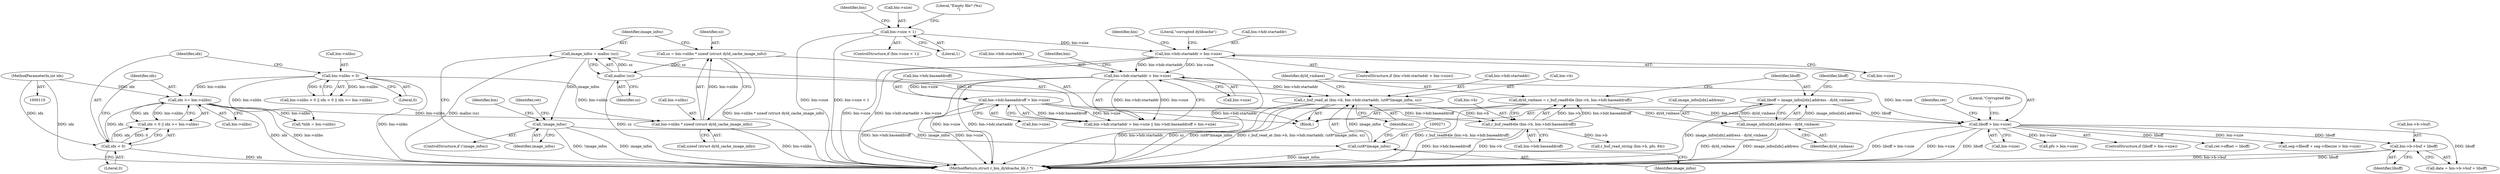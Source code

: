 digraph "0_radare2_4e98402f09a0ef0bb8559a33a4c1988c54938eaf@pointer" {
"1000348" [label="(Call,bin->b->buf + liboff)"];
"1000295" [label="(Call,liboff > bin->size)"];
"1000285" [label="(Call,liboff = image_infos[idx].address - dyld_vmbase)"];
"1000287" [label="(Call,image_infos[idx].address - dyld_vmbase)"];
"1000274" [label="(Call,dyld_vmbase = r_buf_read64le (bin->b, bin->hdr.baseaddroff))"];
"1000276" [label="(Call,r_buf_read64le (bin->b, bin->hdr.baseaddroff))"];
"1000261" [label="(Call,r_buf_read_at (bin->b, bin->hdr.startaddr, (ut8*)image_infos, sz))"];
"1000215" [label="(Call,bin->hdr.startaddr > bin->size)"];
"1000197" [label="(Call,bin->hdr.startaddr > bin->size)"];
"1000147" [label="(Call,bin->size < 1)"];
"1000270" [label="(Call,(ut8*)image_infos)"];
"1000254" [label="(Call,!image_infos)"];
"1000249" [label="(Call,image_infos = malloc (sz))"];
"1000251" [label="(Call,malloc (sz))"];
"1000241" [label="(Call,sz = bin->nlibs * sizeof (struct dyld_cache_image_info))"];
"1000243" [label="(Call,bin->nlibs * sizeof (struct dyld_cache_image_info))"];
"1000176" [label="(Call,idx >= bin->nlibs)"];
"1000173" [label="(Call,idx < 0)"];
"1000112" [label="(MethodParameterIn,int idx)"];
"1000167" [label="(Call,bin->nlibs < 0)"];
"1000224" [label="(Call,bin->hdr.baseaddroff > bin->size)"];
"1000214" [label="(Call,bin->hdr.startaddr > bin->size || bin->hdr.baseaddroff > bin->size)"];
"1000218" [label="(Identifier,bin)"];
"1000253" [label="(ControlStructure,if (!image_infos))"];
"1000255" [label="(Identifier,image_infos)"];
"1000274" [label="(Call,dyld_vmbase = r_buf_read64le (bin->b, bin->hdr.baseaddroff))"];
"1000297" [label="(Call,bin->size)"];
"1000175" [label="(Literal,0)"];
"1000251" [label="(Call,malloc (sz))"];
"1000254" [label="(Call,!image_infos)"];
"1000243" [label="(Call,bin->nlibs * sizeof (struct dyld_cache_image_info))"];
"1000114" [label="(Block,)"];
"1000293" [label="(Identifier,dyld_vmbase)"];
"1000265" [label="(Call,bin->hdr.startaddr)"];
"1000295" [label="(Call,liboff > bin->size)"];
"1000216" [label="(Call,bin->hdr.startaddr)"];
"1000286" [label="(Identifier,liboff)"];
"1000325" [label="(Call,pfo > bin->size)"];
"1000294" [label="(ControlStructure,if (liboff > bin->size))"];
"1000208" [label="(Literal,\"corrupted dyldcache\")"];
"1000169" [label="(Identifier,bin)"];
"1000349" [label="(Call,bin->b->buf)"];
"1000307" [label="(Call,ret->offset = liboff)"];
"1000244" [label="(Call,bin->nlibs)"];
"1000172" [label="(Call,idx < 0 || idx >= bin->nlibs)"];
"1000203" [label="(Call,bin->size)"];
"1000258" [label="(Identifier,ret)"];
"1000224" [label="(Call,bin->hdr.baseaddroff > bin->size)"];
"1000288" [label="(Call,image_infos[idx].address)"];
"1000262" [label="(Call,bin->b)"];
"1000263" [label="(Identifier,bin)"];
"1000273" [label="(Identifier,sz)"];
"1000167" [label="(Call,bin->nlibs < 0)"];
"1000230" [label="(Call,bin->size)"];
"1000171" [label="(Literal,0)"];
"1000249" [label="(Call,image_infos = malloc (sz))"];
"1000276" [label="(Call,r_buf_read64le (bin->b, bin->hdr.baseaddroff))"];
"1000296" [label="(Identifier,liboff)"];
"1000173" [label="(Call,idx < 0)"];
"1000247" [label="(Call,sizeof (struct dyld_cache_image_info))"];
"1000270" [label="(Call,(ut8*)image_infos)"];
"1000346" [label="(Call,data = bin->b->buf + liboff)"];
"1000241" [label="(Call,sz = bin->nlibs * sizeof (struct dyld_cache_image_info))"];
"1000503" [label="(Call,seg->fileoff + seg->filesize > bin->size)"];
"1000280" [label="(Call,bin->hdr.baseaddroff)"];
"1000147" [label="(Call,bin->size < 1)"];
"1000176" [label="(Call,idx >= bin->nlibs)"];
"1000174" [label="(Identifier,idx)"];
"1000215" [label="(Call,bin->hdr.startaddr > bin->size)"];
"1000287" [label="(Call,image_infos[idx].address - dyld_vmbase)"];
"1000252" [label="(Identifier,sz)"];
"1000242" [label="(Identifier,sz)"];
"1000354" [label="(Identifier,liboff)"];
"1000302" [label="(Literal,\"Corrupted file\n\")"];
"1000198" [label="(Call,bin->hdr.startaddr)"];
"1000340" [label="(Call,r_buf_read_string (bin->b, pfo, 64))"];
"1000166" [label="(Call,bin->nlibs < 0 || idx < 0 || idx >= bin->nlibs)"];
"1000168" [label="(Call,bin->nlibs)"];
"1000750" [label="(MethodReturn,struct r_bin_dyldcache_lib_t *)"];
"1000227" [label="(Identifier,bin)"];
"1000196" [label="(ControlStructure,if (bin->hdr.startaddr > bin->size))"];
"1000272" [label="(Identifier,image_infos)"];
"1000184" [label="(Call,*nlib = bin->nlibs)"];
"1000275" [label="(Identifier,dyld_vmbase)"];
"1000178" [label="(Call,bin->nlibs)"];
"1000177" [label="(Identifier,idx)"];
"1000225" [label="(Call,bin->hdr.baseaddroff)"];
"1000285" [label="(Call,liboff = image_infos[idx].address - dyld_vmbase)"];
"1000348" [label="(Call,bin->b->buf + liboff)"];
"1000261" [label="(Call,r_buf_read_at (bin->b, bin->hdr.startaddr, (ut8*)image_infos, sz))"];
"1000112" [label="(MethodParameterIn,int idx)"];
"1000250" [label="(Identifier,image_infos)"];
"1000197" [label="(Call,bin->hdr.startaddr > bin->size)"];
"1000146" [label="(ControlStructure,if (bin->size < 1))"];
"1000148" [label="(Call,bin->size)"];
"1000154" [label="(Literal,\"Empty file? (%s)\n\")"];
"1000221" [label="(Call,bin->size)"];
"1000277" [label="(Call,bin->b)"];
"1000151" [label="(Literal,1)"];
"1000309" [label="(Identifier,ret)"];
"1000348" -> "1000346"  [label="AST: "];
"1000348" -> "1000354"  [label="CFG: "];
"1000349" -> "1000348"  [label="AST: "];
"1000354" -> "1000348"  [label="AST: "];
"1000346" -> "1000348"  [label="CFG: "];
"1000348" -> "1000750"  [label="DDG: bin->b->buf"];
"1000348" -> "1000750"  [label="DDG: liboff"];
"1000295" -> "1000348"  [label="DDG: liboff"];
"1000295" -> "1000294"  [label="AST: "];
"1000295" -> "1000297"  [label="CFG: "];
"1000296" -> "1000295"  [label="AST: "];
"1000297" -> "1000295"  [label="AST: "];
"1000302" -> "1000295"  [label="CFG: "];
"1000309" -> "1000295"  [label="CFG: "];
"1000295" -> "1000750"  [label="DDG: bin->size"];
"1000295" -> "1000750"  [label="DDG: liboff"];
"1000295" -> "1000750"  [label="DDG: liboff > bin->size"];
"1000285" -> "1000295"  [label="DDG: liboff"];
"1000215" -> "1000295"  [label="DDG: bin->size"];
"1000224" -> "1000295"  [label="DDG: bin->size"];
"1000295" -> "1000307"  [label="DDG: liboff"];
"1000295" -> "1000325"  [label="DDG: bin->size"];
"1000295" -> "1000346"  [label="DDG: liboff"];
"1000295" -> "1000503"  [label="DDG: bin->size"];
"1000285" -> "1000114"  [label="AST: "];
"1000285" -> "1000287"  [label="CFG: "];
"1000286" -> "1000285"  [label="AST: "];
"1000287" -> "1000285"  [label="AST: "];
"1000296" -> "1000285"  [label="CFG: "];
"1000285" -> "1000750"  [label="DDG: image_infos[idx].address - dyld_vmbase"];
"1000287" -> "1000285"  [label="DDG: image_infos[idx].address"];
"1000287" -> "1000285"  [label="DDG: dyld_vmbase"];
"1000287" -> "1000293"  [label="CFG: "];
"1000288" -> "1000287"  [label="AST: "];
"1000293" -> "1000287"  [label="AST: "];
"1000287" -> "1000750"  [label="DDG: dyld_vmbase"];
"1000287" -> "1000750"  [label="DDG: image_infos[idx].address"];
"1000274" -> "1000287"  [label="DDG: dyld_vmbase"];
"1000274" -> "1000114"  [label="AST: "];
"1000274" -> "1000276"  [label="CFG: "];
"1000275" -> "1000274"  [label="AST: "];
"1000276" -> "1000274"  [label="AST: "];
"1000286" -> "1000274"  [label="CFG: "];
"1000274" -> "1000750"  [label="DDG: r_buf_read64le (bin->b, bin->hdr.baseaddroff)"];
"1000276" -> "1000274"  [label="DDG: bin->b"];
"1000276" -> "1000274"  [label="DDG: bin->hdr.baseaddroff"];
"1000276" -> "1000280"  [label="CFG: "];
"1000277" -> "1000276"  [label="AST: "];
"1000280" -> "1000276"  [label="AST: "];
"1000276" -> "1000750"  [label="DDG: bin->hdr.baseaddroff"];
"1000276" -> "1000750"  [label="DDG: bin->b"];
"1000261" -> "1000276"  [label="DDG: bin->b"];
"1000224" -> "1000276"  [label="DDG: bin->hdr.baseaddroff"];
"1000276" -> "1000340"  [label="DDG: bin->b"];
"1000261" -> "1000114"  [label="AST: "];
"1000261" -> "1000273"  [label="CFG: "];
"1000262" -> "1000261"  [label="AST: "];
"1000265" -> "1000261"  [label="AST: "];
"1000270" -> "1000261"  [label="AST: "];
"1000273" -> "1000261"  [label="AST: "];
"1000275" -> "1000261"  [label="CFG: "];
"1000261" -> "1000750"  [label="DDG: bin->hdr.startaddr"];
"1000261" -> "1000750"  [label="DDG: sz"];
"1000261" -> "1000750"  [label="DDG: (ut8*)image_infos"];
"1000261" -> "1000750"  [label="DDG: r_buf_read_at (bin->b, bin->hdr.startaddr, (ut8*)image_infos, sz)"];
"1000215" -> "1000261"  [label="DDG: bin->hdr.startaddr"];
"1000270" -> "1000261"  [label="DDG: image_infos"];
"1000251" -> "1000261"  [label="DDG: sz"];
"1000215" -> "1000214"  [label="AST: "];
"1000215" -> "1000221"  [label="CFG: "];
"1000216" -> "1000215"  [label="AST: "];
"1000221" -> "1000215"  [label="AST: "];
"1000227" -> "1000215"  [label="CFG: "];
"1000214" -> "1000215"  [label="CFG: "];
"1000215" -> "1000750"  [label="DDG: bin->size"];
"1000215" -> "1000750"  [label="DDG: bin->hdr.startaddr"];
"1000215" -> "1000214"  [label="DDG: bin->hdr.startaddr"];
"1000215" -> "1000214"  [label="DDG: bin->size"];
"1000197" -> "1000215"  [label="DDG: bin->hdr.startaddr"];
"1000197" -> "1000215"  [label="DDG: bin->size"];
"1000215" -> "1000224"  [label="DDG: bin->size"];
"1000197" -> "1000196"  [label="AST: "];
"1000197" -> "1000203"  [label="CFG: "];
"1000198" -> "1000197"  [label="AST: "];
"1000203" -> "1000197"  [label="AST: "];
"1000208" -> "1000197"  [label="CFG: "];
"1000218" -> "1000197"  [label="CFG: "];
"1000197" -> "1000750"  [label="DDG: bin->size"];
"1000197" -> "1000750"  [label="DDG: bin->hdr.startaddr > bin->size"];
"1000197" -> "1000750"  [label="DDG: bin->hdr.startaddr"];
"1000147" -> "1000197"  [label="DDG: bin->size"];
"1000147" -> "1000146"  [label="AST: "];
"1000147" -> "1000151"  [label="CFG: "];
"1000148" -> "1000147"  [label="AST: "];
"1000151" -> "1000147"  [label="AST: "];
"1000154" -> "1000147"  [label="CFG: "];
"1000169" -> "1000147"  [label="CFG: "];
"1000147" -> "1000750"  [label="DDG: bin->size"];
"1000147" -> "1000750"  [label="DDG: bin->size < 1"];
"1000270" -> "1000272"  [label="CFG: "];
"1000271" -> "1000270"  [label="AST: "];
"1000272" -> "1000270"  [label="AST: "];
"1000273" -> "1000270"  [label="CFG: "];
"1000270" -> "1000750"  [label="DDG: image_infos"];
"1000254" -> "1000270"  [label="DDG: image_infos"];
"1000254" -> "1000253"  [label="AST: "];
"1000254" -> "1000255"  [label="CFG: "];
"1000255" -> "1000254"  [label="AST: "];
"1000258" -> "1000254"  [label="CFG: "];
"1000263" -> "1000254"  [label="CFG: "];
"1000254" -> "1000750"  [label="DDG: image_infos"];
"1000254" -> "1000750"  [label="DDG: !image_infos"];
"1000249" -> "1000254"  [label="DDG: image_infos"];
"1000249" -> "1000114"  [label="AST: "];
"1000249" -> "1000251"  [label="CFG: "];
"1000250" -> "1000249"  [label="AST: "];
"1000251" -> "1000249"  [label="AST: "];
"1000255" -> "1000249"  [label="CFG: "];
"1000249" -> "1000750"  [label="DDG: malloc (sz)"];
"1000251" -> "1000249"  [label="DDG: sz"];
"1000251" -> "1000252"  [label="CFG: "];
"1000252" -> "1000251"  [label="AST: "];
"1000251" -> "1000750"  [label="DDG: sz"];
"1000241" -> "1000251"  [label="DDG: sz"];
"1000241" -> "1000114"  [label="AST: "];
"1000241" -> "1000243"  [label="CFG: "];
"1000242" -> "1000241"  [label="AST: "];
"1000243" -> "1000241"  [label="AST: "];
"1000250" -> "1000241"  [label="CFG: "];
"1000241" -> "1000750"  [label="DDG: bin->nlibs * sizeof (struct dyld_cache_image_info)"];
"1000243" -> "1000241"  [label="DDG: bin->nlibs"];
"1000243" -> "1000247"  [label="CFG: "];
"1000244" -> "1000243"  [label="AST: "];
"1000247" -> "1000243"  [label="AST: "];
"1000243" -> "1000750"  [label="DDG: bin->nlibs"];
"1000176" -> "1000243"  [label="DDG: bin->nlibs"];
"1000167" -> "1000243"  [label="DDG: bin->nlibs"];
"1000176" -> "1000172"  [label="AST: "];
"1000176" -> "1000178"  [label="CFG: "];
"1000177" -> "1000176"  [label="AST: "];
"1000178" -> "1000176"  [label="AST: "];
"1000172" -> "1000176"  [label="CFG: "];
"1000176" -> "1000750"  [label="DDG: bin->nlibs"];
"1000176" -> "1000750"  [label="DDG: idx"];
"1000176" -> "1000172"  [label="DDG: idx"];
"1000176" -> "1000172"  [label="DDG: bin->nlibs"];
"1000173" -> "1000176"  [label="DDG: idx"];
"1000112" -> "1000176"  [label="DDG: idx"];
"1000167" -> "1000176"  [label="DDG: bin->nlibs"];
"1000176" -> "1000184"  [label="DDG: bin->nlibs"];
"1000173" -> "1000172"  [label="AST: "];
"1000173" -> "1000175"  [label="CFG: "];
"1000174" -> "1000173"  [label="AST: "];
"1000175" -> "1000173"  [label="AST: "];
"1000177" -> "1000173"  [label="CFG: "];
"1000172" -> "1000173"  [label="CFG: "];
"1000173" -> "1000750"  [label="DDG: idx"];
"1000173" -> "1000172"  [label="DDG: idx"];
"1000173" -> "1000172"  [label="DDG: 0"];
"1000112" -> "1000173"  [label="DDG: idx"];
"1000112" -> "1000110"  [label="AST: "];
"1000112" -> "1000750"  [label="DDG: idx"];
"1000167" -> "1000166"  [label="AST: "];
"1000167" -> "1000171"  [label="CFG: "];
"1000168" -> "1000167"  [label="AST: "];
"1000171" -> "1000167"  [label="AST: "];
"1000174" -> "1000167"  [label="CFG: "];
"1000166" -> "1000167"  [label="CFG: "];
"1000167" -> "1000750"  [label="DDG: bin->nlibs"];
"1000167" -> "1000166"  [label="DDG: bin->nlibs"];
"1000167" -> "1000166"  [label="DDG: 0"];
"1000167" -> "1000184"  [label="DDG: bin->nlibs"];
"1000224" -> "1000214"  [label="AST: "];
"1000224" -> "1000230"  [label="CFG: "];
"1000225" -> "1000224"  [label="AST: "];
"1000230" -> "1000224"  [label="AST: "];
"1000214" -> "1000224"  [label="CFG: "];
"1000224" -> "1000750"  [label="DDG: bin->hdr.baseaddroff"];
"1000224" -> "1000750"  [label="DDG: bin->size"];
"1000224" -> "1000214"  [label="DDG: bin->hdr.baseaddroff"];
"1000224" -> "1000214"  [label="DDG: bin->size"];
}
